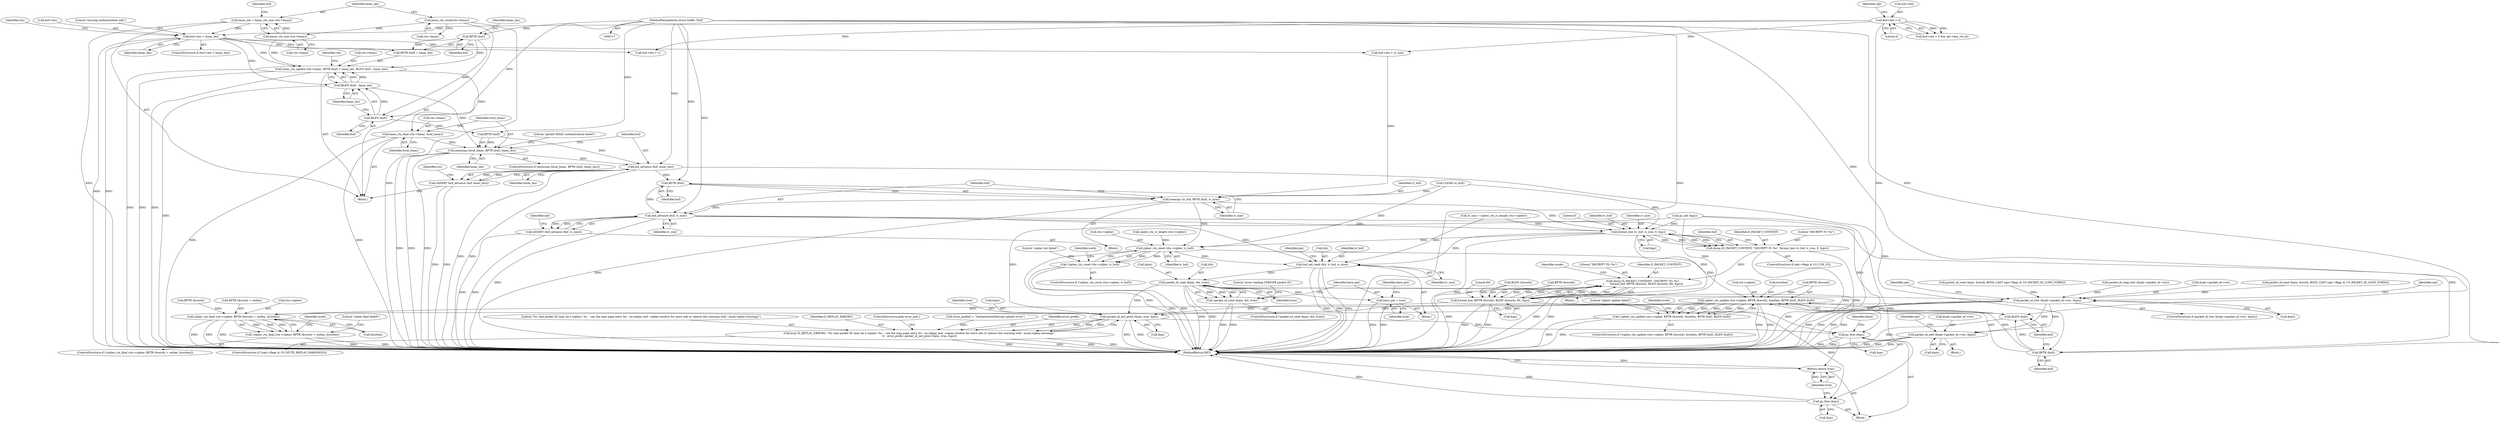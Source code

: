 digraph "1_openvpn_11d21349a4e7e38a025849479b36ace7c2eec2ee@API" {
"1000193" [label="(Call,hmac_ctx_final (ctx->hmac, local_hmac))"];
"1000181" [label="(Call,hmac_ctx_update (ctx->hmac, BPTR (buf) + hmac_len, BLEN (buf) - hmac_len))"];
"1000169" [label="(Call,hmac_ctx_size (ctx->hmac))"];
"1000163" [label="(Call,hmac_ctx_reset(ctx->hmac))"];
"1000186" [label="(Call,BPTR (buf))"];
"1000118" [label="(MethodParameterIn,struct buffer *buf)"];
"1000174" [label="(Call,buf->len < hmac_len)"];
"1000133" [label="(Call,buf->len > 0)"];
"1000167" [label="(Call,hmac_len = hmac_ctx_size (ctx->hmac))"];
"1000189" [label="(Call,BLEN (buf) - hmac_len)"];
"1000190" [label="(Call,BLEN (buf))"];
"1000199" [label="(Call,memcmp (local_hmac, BPTR (buf), hmac_len))"];
"1000207" [label="(Call,buf_advance (buf, hmac_len))"];
"1000206" [label="(Call,ASSERT (buf_advance (buf, hmac_len)))"];
"1000257" [label="(Call,BPTR (buf))"];
"1000255" [label="(Call,memcpy (iv_buf, BPTR (buf), iv_size))"];
"1000261" [label="(Call,buf_advance (buf, iv_size))"];
"1000260" [label="(Call,ASSERT (buf_advance (buf, iv_size)))"];
"1000273" [label="(Call,format_hex (iv_buf, iv_size, 0, &gc))"];
"1000270" [label="(Call,dmsg (D_PACKET_CONTENT, \"DECRYPT IV: %s\", format_hex (iv_buf, iv_size, 0, &gc)))"];
"1000348" [label="(Call,dmsg (D_PACKET_CONTENT, \"DECRYPT TO: %s\",\n\t       format_hex (BPTR (&work), BLEN (&work), 80, &gc)))"];
"1000289" [label="(Call,cipher_ctx_reset (ctx->cipher, iv_buf))"];
"1000288" [label="(Call,!cipher_ctx_reset (ctx->cipher, iv_buf))"];
"1000308" [label="(Call,cipher_ctx_update (ctx->cipher, BPTR (&work), &outlen, BPTR (buf), BLEN (buf)))"];
"1000307" [label="(Call,!cipher_ctx_update (ctx->cipher, BPTR (&work), &outlen, BPTR (buf), BLEN (buf)))"];
"1000330" [label="(Call,cipher_ctx_final (ctx->cipher, BPTR (&work) + outlen, &outlen))"];
"1000329" [label="(Call,!cipher_ctx_final (ctx->cipher, BPTR (&work) + outlen, &outlen))"];
"1000411" [label="(Call,buf_set_read (&b, iv_buf, iv_size))"];
"1000418" [label="(Call,packet_id_read (&pin, &b, true))"];
"1000417" [label="(Call,!packet_id_read (&pin, &b, true))"];
"1000426" [label="(Call,have_pin = true)"];
"1000479" [label="(Call,packet_id_test (&opt->packet_id->rec, &pin))"];
"1000489" [label="(Call,packet_id_add (&opt->packet_id->rec, &pin))"];
"1000528" [label="(Call,packet_id_net_print (&pin, true, &gc))"];
"1000524" [label="(Call,msg (D_REPLAY_ERRORS, \"%s: bad packet ID (may be a replay): %s -- see the man page entry for --no-replay and --replay-window for more info or silence this warning with --mute-replay-warnings\",\n\t\t   error_prefix, packet_id_net_print (&pin, true, &gc)))"];
"1000551" [label="(Call,gc_free (&gc))"];
"1000542" [label="(Return,return true;)"];
"1000351" [label="(Call,format_hex (BPTR (&work), BLEN (&work), 80, &gc))"];
"1000539" [label="(Call,gc_free (&gc))"];
"1000317" [label="(Call,BPTR (buf))"];
"1000319" [label="(Call,BLEN (buf))"];
"1000133" [label="(Call,buf->len > 0)"];
"1000124" [label="(Call,error_prefix[] = \"Authenticate/Decrypt packet error\")"];
"1000275" [label="(Identifier,iv_size)"];
"1000359" [label="(Call,&gc)"];
"1000137" [label="(Literal,0)"];
"1000527" [label="(Identifier,error_prefix)"];
"1000277" [label="(Call,&gc)"];
"1000420" [label="(Identifier,pin)"];
"1000134" [label="(Call,buf->len)"];
"1000118" [label="(MethodParameterIn,struct buffer *buf)"];
"1000416" [label="(ControlStructure,if (!packet_id_read (&pin, &b, true)))"];
"1000203" [label="(Identifier,hmac_len)"];
"1000264" [label="(ControlStructure,if (opt->flags & CO_USE_IV))"];
"1000399" [label="(Block,)"];
"1000552" [label="(Call,&gc)"];
"1000257" [label="(Call,BPTR (buf))"];
"1000335" [label="(Call,BPTR (&work))"];
"1000187" [label="(Identifier,buf)"];
"1000417" [label="(Call,!packet_id_read (&pin, &b, true))"];
"1000272" [label="(Literal,\"DECRYPT IV: %s\")"];
"1000183" [label="(Identifier,ctx)"];
"1000364" [label="(Identifier,mode)"];
"1000201" [label="(Call,BPTR (buf))"];
"1000428" [label="(Identifier,true)"];
"1000139" [label="(Identifier,opt)"];
"1000260" [label="(Call,ASSERT (buf_advance (buf, iv_size)))"];
"1000175" [label="(Call,buf->len)"];
"1000180" [label="(Literal,\"missing authentication info\")"];
"1000312" [label="(Call,BPTR (&work))"];
"1000132" [label="(Call,buf->len > 0 && opt->key_ctx_bi)"];
"1000325" [label="(Identifier,work)"];
"1000225" [label="(Call,cipher_ctx_iv_length (ctx->cipher))"];
"1000308" [label="(Call,cipher_ctx_update (ctx->cipher, BPTR (&work), &outlen, BPTR (buf), BLEN (buf)))"];
"1000188" [label="(Identifier,hmac_len)"];
"1000355" [label="(Call,BLEN (&work))"];
"1000426" [label="(Call,have_pin = true)"];
"1000246" [label="(Block,)"];
"1000322" [label="(Literal,\"cipher update failed\")"];
"1000181" [label="(Call,hmac_ctx_update (ctx->hmac, BPTR (buf) + hmac_len, BLEN (buf) - hmac_len))"];
"1000486" [label="(Call,&pin)"];
"1000270" [label="(Call,dmsg (D_PACKET_CONTENT, \"DECRYPT IV: %s\", format_hex (iv_buf, iv_size, 0, &gc)))"];
"1000339" [label="(Call,&outlen)"];
"1000185" [label="(Call,BPTR (buf) + hmac_len)"];
"1000199" [label="(Call,memcmp (local_hmac, BPTR (buf), hmac_len))"];
"1000423" [label="(Identifier,true)"];
"1000209" [label="(Identifier,hmac_len)"];
"1000173" [label="(ControlStructure,if (buf->len < hmac_len))"];
"1000258" [label="(Identifier,buf)"];
"1000330" [label="(Call,cipher_ctx_final (ctx->cipher, BPTR (&work) + outlen, &outlen))"];
"1000526" [label="(Literal,\"%s: bad packet ID (may be a replay): %s -- see the man page entry for --no-replay and --replay-window for more info or silence this warning with --mute-replay-warnings\")"];
"1000496" [label="(Call,&pin)"];
"1000194" [label="(Call,ctx->hmac)"];
"1000517" [label="(ControlStructure,if (!(opt->flags & CO_MUTE_REPLAY_WARNINGS)))"];
"1000329" [label="(Call,!cipher_ctx_final (ctx->cipher, BPTR (&work) + outlen, &outlen))"];
"1000168" [label="(Identifier,hmac_len)"];
"1000524" [label="(Call,msg (D_REPLAY_ERRORS, \"%s: bad packet ID (may be a replay): %s -- see the man page entry for --no-replay and --replay-window for more info or silence this warning with --mute-replay-warnings\",\n\t\t   error_prefix, packet_id_net_print (&pin, true, &gc)))"];
"1000542" [label="(Return,return true;)"];
"1000480" [label="(Call,&opt->packet_id->rec)"];
"1000212" [label="(Identifier,ctx)"];
"1000191" [label="(Identifier,buf)"];
"1000261" [label="(Call,buf_advance (buf, iv_size))"];
"1000198" [label="(ControlStructure,if (memcmp (local_hmac, BPTR (buf), hmac_len)))"];
"1000418" [label="(Call,packet_id_read (&pin, &b, true))"];
"1000415" [label="(Identifier,iv_size)"];
"1000419" [label="(Call,&pin)"];
"1000345" [label="(Identifier,work)"];
"1000259" [label="(Identifier,iv_size)"];
"1000189" [label="(Call,BLEN (buf) - hmac_len)"];
"1000555" [label="(Identifier,false)"];
"1000306" [label="(ControlStructure,if (!cipher_ctx_update (ctx->cipher, BPTR (&work), &outlen, BPTR (buf), BLEN (buf))))"];
"1000446" [label="(Call,packet_id_read (&pin, &work, BOOL_CAST (opt->flags & CO_PACKET_ID_LONG_FORM)))"];
"1000352" [label="(Call,BPTR (&work))"];
"1000282" [label="(Identifier,buf)"];
"1000350" [label="(Literal,\"DECRYPT TO: %s\")"];
"1000287" [label="(ControlStructure,if (!cipher_ctx_reset (ctx->cipher, iv_buf)))"];
"1000300" [label="(Identifier,work)"];
"1000412" [label="(Call,&b)"];
"1000543" [label="(Identifier,true)"];
"1000334" [label="(Call,BPTR (&work) + outlen)"];
"1000427" [label="(Identifier,have_pin)"];
"1000540" [label="(Call,&gc)"];
"1000169" [label="(Call,hmac_ctx_size (ctx->hmac))"];
"1000263" [label="(Identifier,iv_size)"];
"1000493" [label="(Identifier,opt)"];
"1000190" [label="(Call,BLEN (buf))"];
"1000267" [label="(Identifier,opt)"];
"1000532" [label="(Call,&gc)"];
"1000488" [label="(Block,)"];
"1000200" [label="(Identifier,local_hmac)"];
"1000186" [label="(Call,BPTR (buf))"];
"1000411" [label="(Call,buf_set_read (&b, iv_buf, iv_size))"];
"1000309" [label="(Call,ctx->cipher)"];
"1000525" [label="(Identifier,D_REPLAY_ERRORS)"];
"1000195" [label="(Identifier,ctx)"];
"1000342" [label="(Literal,\"cipher final failed\")"];
"1000534" [label="(ControlStructure,goto error_exit;)"];
"1000521" [label="(Identifier,opt)"];
"1000315" [label="(Call,&outlen)"];
"1000489" [label="(Call,packet_id_add (&opt->packet_id->rec, &pin))"];
"1000531" [label="(Identifier,true)"];
"1000197" [label="(Identifier,local_hmac)"];
"1000248" [label="(Call,buf->len < iv_size)"];
"1000374" [label="(Call,packet_id_read (&pin, &work, BOOL_CAST (opt->flags & CO_PACKET_ID_LONG_FORM)))"];
"1000318" [label="(Identifier,buf)"];
"1000176" [label="(Identifier,buf)"];
"1000478" [label="(ControlStructure,if (packet_id_test (&opt->packet_id->rec, &pin)))"];
"1000170" [label="(Call,ctx->hmac)"];
"1000351" [label="(Call,format_hex (BPTR (&work), BLEN (&work), 80, &gc))"];
"1000290" [label="(Call,ctx->cipher)"];
"1000490" [label="(Call,&opt->packet_id->rec)"];
"1000271" [label="(Identifier,D_PACKET_CONTENT)"];
"1000163" [label="(Call,hmac_ctx_reset(ctx->hmac))"];
"1000238" [label="(Call,CLEAR (iv_buf))"];
"1000349" [label="(Identifier,D_PACKET_CONTENT)"];
"1000479" [label="(Call,packet_id_test (&opt->packet_id->rec, &pin))"];
"1000293" [label="(Identifier,iv_buf)"];
"1000223" [label="(Call,iv_size = cipher_ctx_iv_length (ctx->cipher))"];
"1000539" [label="(Call,gc_free (&gc))"];
"1000122" [label="(Block,)"];
"1000193" [label="(Call,hmac_ctx_final (ctx->hmac, local_hmac))"];
"1000471" [label="(Call,packet_id_reap_test (&opt->packet_id->rec))"];
"1000207" [label="(Call,buf_advance (buf, hmac_len))"];
"1000276" [label="(Literal,0)"];
"1000262" [label="(Identifier,buf)"];
"1000414" [label="(Identifier,iv_buf)"];
"1000320" [label="(Identifier,buf)"];
"1000255" [label="(Call,memcpy (iv_buf, BPTR (buf), iv_size))"];
"1000288" [label="(Call,!cipher_ctx_reset (ctx->cipher, iv_buf))"];
"1000529" [label="(Call,&pin)"];
"1000192" [label="(Identifier,hmac_len)"];
"1000289" [label="(Call,cipher_ctx_reset (ctx->cipher, iv_buf))"];
"1000280" [label="(Call,buf->len < 1)"];
"1000128" [label="(Call,gc_init (&gc))"];
"1000348" [label="(Call,dmsg (D_PACKET_CONTENT, \"DECRYPT TO: %s\",\n\t       format_hex (BPTR (&work), BLEN (&work), 80, &gc)))"];
"1000469" [label="(Identifier,have_pin)"];
"1000295" [label="(Literal,\"cipher init failed\")"];
"1000182" [label="(Call,ctx->hmac)"];
"1000174" [label="(Call,buf->len < hmac_len)"];
"1000164" [label="(Call,ctx->hmac)"];
"1000256" [label="(Identifier,iv_buf)"];
"1000214" [label="(Block,)"];
"1000178" [label="(Identifier,hmac_len)"];
"1000205" [label="(Literal,\"packet HMAC authentication failed\")"];
"1000501" [label="(Identifier,opt)"];
"1000328" [label="(ControlStructure,if (!cipher_ctx_final (ctx->cipher, BPTR (&work) + outlen, &outlen)))"];
"1000273" [label="(Call,format_hex (iv_buf, iv_size, 0, &gc))"];
"1000528" [label="(Call,packet_id_net_print (&pin, true, &gc))"];
"1000358" [label="(Literal,80)"];
"1000425" [label="(Literal,\"error reading CFB/OFB packet-id\")"];
"1000206" [label="(Call,ASSERT (buf_advance (buf, hmac_len)))"];
"1000319" [label="(Call,BLEN (buf))"];
"1000331" [label="(Call,ctx->cipher)"];
"1000551" [label="(Call,gc_free (&gc))"];
"1000556" [label="(MethodReturn,RET)"];
"1000421" [label="(Call,&b)"];
"1000317" [label="(Call,BPTR (buf))"];
"1000208" [label="(Identifier,buf)"];
"1000160" [label="(Block,)"];
"1000307" [label="(Call,!cipher_ctx_update (ctx->cipher, BPTR (&work), &outlen, BPTR (buf), BLEN (buf)))"];
"1000167" [label="(Call,hmac_len = hmac_ctx_size (ctx->hmac))"];
"1000274" [label="(Identifier,iv_buf)"];
"1000193" -> "1000160"  [label="AST: "];
"1000193" -> "1000197"  [label="CFG: "];
"1000194" -> "1000193"  [label="AST: "];
"1000197" -> "1000193"  [label="AST: "];
"1000200" -> "1000193"  [label="CFG: "];
"1000193" -> "1000556"  [label="DDG: "];
"1000193" -> "1000556"  [label="DDG: "];
"1000181" -> "1000193"  [label="DDG: "];
"1000193" -> "1000199"  [label="DDG: "];
"1000181" -> "1000160"  [label="AST: "];
"1000181" -> "1000189"  [label="CFG: "];
"1000182" -> "1000181"  [label="AST: "];
"1000185" -> "1000181"  [label="AST: "];
"1000189" -> "1000181"  [label="AST: "];
"1000195" -> "1000181"  [label="CFG: "];
"1000181" -> "1000556"  [label="DDG: "];
"1000181" -> "1000556"  [label="DDG: "];
"1000181" -> "1000556"  [label="DDG: "];
"1000169" -> "1000181"  [label="DDG: "];
"1000186" -> "1000181"  [label="DDG: "];
"1000174" -> "1000181"  [label="DDG: "];
"1000189" -> "1000181"  [label="DDG: "];
"1000189" -> "1000181"  [label="DDG: "];
"1000169" -> "1000167"  [label="AST: "];
"1000169" -> "1000170"  [label="CFG: "];
"1000170" -> "1000169"  [label="AST: "];
"1000167" -> "1000169"  [label="CFG: "];
"1000169" -> "1000167"  [label="DDG: "];
"1000163" -> "1000169"  [label="DDG: "];
"1000163" -> "1000160"  [label="AST: "];
"1000163" -> "1000164"  [label="CFG: "];
"1000164" -> "1000163"  [label="AST: "];
"1000168" -> "1000163"  [label="CFG: "];
"1000163" -> "1000556"  [label="DDG: "];
"1000186" -> "1000185"  [label="AST: "];
"1000186" -> "1000187"  [label="CFG: "];
"1000187" -> "1000186"  [label="AST: "];
"1000188" -> "1000186"  [label="CFG: "];
"1000186" -> "1000185"  [label="DDG: "];
"1000118" -> "1000186"  [label="DDG: "];
"1000186" -> "1000190"  [label="DDG: "];
"1000118" -> "1000117"  [label="AST: "];
"1000118" -> "1000556"  [label="DDG: "];
"1000118" -> "1000190"  [label="DDG: "];
"1000118" -> "1000201"  [label="DDG: "];
"1000118" -> "1000207"  [label="DDG: "];
"1000118" -> "1000257"  [label="DDG: "];
"1000118" -> "1000261"  [label="DDG: "];
"1000118" -> "1000317"  [label="DDG: "];
"1000118" -> "1000319"  [label="DDG: "];
"1000174" -> "1000173"  [label="AST: "];
"1000174" -> "1000178"  [label="CFG: "];
"1000175" -> "1000174"  [label="AST: "];
"1000178" -> "1000174"  [label="AST: "];
"1000180" -> "1000174"  [label="CFG: "];
"1000183" -> "1000174"  [label="CFG: "];
"1000174" -> "1000556"  [label="DDG: "];
"1000174" -> "1000556"  [label="DDG: "];
"1000133" -> "1000174"  [label="DDG: "];
"1000167" -> "1000174"  [label="DDG: "];
"1000174" -> "1000185"  [label="DDG: "];
"1000174" -> "1000189"  [label="DDG: "];
"1000174" -> "1000248"  [label="DDG: "];
"1000174" -> "1000280"  [label="DDG: "];
"1000133" -> "1000132"  [label="AST: "];
"1000133" -> "1000137"  [label="CFG: "];
"1000134" -> "1000133"  [label="AST: "];
"1000137" -> "1000133"  [label="AST: "];
"1000139" -> "1000133"  [label="CFG: "];
"1000132" -> "1000133"  [label="CFG: "];
"1000133" -> "1000556"  [label="DDG: "];
"1000133" -> "1000132"  [label="DDG: "];
"1000133" -> "1000132"  [label="DDG: "];
"1000133" -> "1000248"  [label="DDG: "];
"1000133" -> "1000280"  [label="DDG: "];
"1000167" -> "1000160"  [label="AST: "];
"1000168" -> "1000167"  [label="AST: "];
"1000176" -> "1000167"  [label="CFG: "];
"1000167" -> "1000556"  [label="DDG: "];
"1000189" -> "1000192"  [label="CFG: "];
"1000190" -> "1000189"  [label="AST: "];
"1000192" -> "1000189"  [label="AST: "];
"1000189" -> "1000556"  [label="DDG: "];
"1000190" -> "1000189"  [label="DDG: "];
"1000189" -> "1000199"  [label="DDG: "];
"1000190" -> "1000191"  [label="CFG: "];
"1000191" -> "1000190"  [label="AST: "];
"1000192" -> "1000190"  [label="CFG: "];
"1000190" -> "1000201"  [label="DDG: "];
"1000199" -> "1000198"  [label="AST: "];
"1000199" -> "1000203"  [label="CFG: "];
"1000200" -> "1000199"  [label="AST: "];
"1000201" -> "1000199"  [label="AST: "];
"1000203" -> "1000199"  [label="AST: "];
"1000205" -> "1000199"  [label="CFG: "];
"1000208" -> "1000199"  [label="CFG: "];
"1000199" -> "1000556"  [label="DDG: "];
"1000199" -> "1000556"  [label="DDG: "];
"1000199" -> "1000556"  [label="DDG: "];
"1000201" -> "1000199"  [label="DDG: "];
"1000199" -> "1000207"  [label="DDG: "];
"1000207" -> "1000206"  [label="AST: "];
"1000207" -> "1000209"  [label="CFG: "];
"1000208" -> "1000207"  [label="AST: "];
"1000209" -> "1000207"  [label="AST: "];
"1000206" -> "1000207"  [label="CFG: "];
"1000207" -> "1000556"  [label="DDG: "];
"1000207" -> "1000556"  [label="DDG: "];
"1000207" -> "1000206"  [label="DDG: "];
"1000207" -> "1000206"  [label="DDG: "];
"1000201" -> "1000207"  [label="DDG: "];
"1000207" -> "1000257"  [label="DDG: "];
"1000207" -> "1000317"  [label="DDG: "];
"1000206" -> "1000160"  [label="AST: "];
"1000212" -> "1000206"  [label="CFG: "];
"1000206" -> "1000556"  [label="DDG: "];
"1000206" -> "1000556"  [label="DDG: "];
"1000257" -> "1000255"  [label="AST: "];
"1000257" -> "1000258"  [label="CFG: "];
"1000258" -> "1000257"  [label="AST: "];
"1000259" -> "1000257"  [label="CFG: "];
"1000257" -> "1000255"  [label="DDG: "];
"1000257" -> "1000261"  [label="DDG: "];
"1000255" -> "1000246"  [label="AST: "];
"1000255" -> "1000259"  [label="CFG: "];
"1000256" -> "1000255"  [label="AST: "];
"1000259" -> "1000255"  [label="AST: "];
"1000262" -> "1000255"  [label="CFG: "];
"1000255" -> "1000556"  [label="DDG: "];
"1000238" -> "1000255"  [label="DDG: "];
"1000248" -> "1000255"  [label="DDG: "];
"1000255" -> "1000261"  [label="DDG: "];
"1000255" -> "1000273"  [label="DDG: "];
"1000255" -> "1000289"  [label="DDG: "];
"1000261" -> "1000260"  [label="AST: "];
"1000261" -> "1000263"  [label="CFG: "];
"1000262" -> "1000261"  [label="AST: "];
"1000263" -> "1000261"  [label="AST: "];
"1000260" -> "1000261"  [label="CFG: "];
"1000261" -> "1000556"  [label="DDG: "];
"1000261" -> "1000260"  [label="DDG: "];
"1000261" -> "1000260"  [label="DDG: "];
"1000261" -> "1000273"  [label="DDG: "];
"1000261" -> "1000317"  [label="DDG: "];
"1000261" -> "1000411"  [label="DDG: "];
"1000260" -> "1000246"  [label="AST: "];
"1000267" -> "1000260"  [label="CFG: "];
"1000260" -> "1000556"  [label="DDG: "];
"1000260" -> "1000556"  [label="DDG: "];
"1000273" -> "1000270"  [label="AST: "];
"1000273" -> "1000277"  [label="CFG: "];
"1000274" -> "1000273"  [label="AST: "];
"1000275" -> "1000273"  [label="AST: "];
"1000276" -> "1000273"  [label="AST: "];
"1000277" -> "1000273"  [label="AST: "];
"1000270" -> "1000273"  [label="CFG: "];
"1000273" -> "1000556"  [label="DDG: "];
"1000273" -> "1000270"  [label="DDG: "];
"1000273" -> "1000270"  [label="DDG: "];
"1000273" -> "1000270"  [label="DDG: "];
"1000273" -> "1000270"  [label="DDG: "];
"1000238" -> "1000273"  [label="DDG: "];
"1000223" -> "1000273"  [label="DDG: "];
"1000128" -> "1000273"  [label="DDG: "];
"1000273" -> "1000289"  [label="DDG: "];
"1000273" -> "1000351"  [label="DDG: "];
"1000273" -> "1000411"  [label="DDG: "];
"1000270" -> "1000264"  [label="AST: "];
"1000271" -> "1000270"  [label="AST: "];
"1000272" -> "1000270"  [label="AST: "];
"1000282" -> "1000270"  [label="CFG: "];
"1000270" -> "1000556"  [label="DDG: "];
"1000270" -> "1000556"  [label="DDG: "];
"1000270" -> "1000348"  [label="DDG: "];
"1000348" -> "1000214"  [label="AST: "];
"1000348" -> "1000351"  [label="CFG: "];
"1000349" -> "1000348"  [label="AST: "];
"1000350" -> "1000348"  [label="AST: "];
"1000351" -> "1000348"  [label="AST: "];
"1000364" -> "1000348"  [label="CFG: "];
"1000348" -> "1000556"  [label="DDG: "];
"1000348" -> "1000556"  [label="DDG: "];
"1000348" -> "1000556"  [label="DDG: "];
"1000351" -> "1000348"  [label="DDG: "];
"1000351" -> "1000348"  [label="DDG: "];
"1000351" -> "1000348"  [label="DDG: "];
"1000351" -> "1000348"  [label="DDG: "];
"1000289" -> "1000288"  [label="AST: "];
"1000289" -> "1000293"  [label="CFG: "];
"1000290" -> "1000289"  [label="AST: "];
"1000293" -> "1000289"  [label="AST: "];
"1000288" -> "1000289"  [label="CFG: "];
"1000289" -> "1000556"  [label="DDG: "];
"1000289" -> "1000288"  [label="DDG: "];
"1000289" -> "1000288"  [label="DDG: "];
"1000225" -> "1000289"  [label="DDG: "];
"1000238" -> "1000289"  [label="DDG: "];
"1000289" -> "1000308"  [label="DDG: "];
"1000289" -> "1000411"  [label="DDG: "];
"1000288" -> "1000287"  [label="AST: "];
"1000295" -> "1000288"  [label="CFG: "];
"1000300" -> "1000288"  [label="CFG: "];
"1000288" -> "1000556"  [label="DDG: "];
"1000288" -> "1000556"  [label="DDG: "];
"1000308" -> "1000307"  [label="AST: "];
"1000308" -> "1000319"  [label="CFG: "];
"1000309" -> "1000308"  [label="AST: "];
"1000312" -> "1000308"  [label="AST: "];
"1000315" -> "1000308"  [label="AST: "];
"1000317" -> "1000308"  [label="AST: "];
"1000319" -> "1000308"  [label="AST: "];
"1000307" -> "1000308"  [label="CFG: "];
"1000308" -> "1000556"  [label="DDG: "];
"1000308" -> "1000556"  [label="DDG: "];
"1000308" -> "1000307"  [label="DDG: "];
"1000308" -> "1000307"  [label="DDG: "];
"1000308" -> "1000307"  [label="DDG: "];
"1000308" -> "1000307"  [label="DDG: "];
"1000308" -> "1000307"  [label="DDG: "];
"1000312" -> "1000308"  [label="DDG: "];
"1000317" -> "1000308"  [label="DDG: "];
"1000319" -> "1000308"  [label="DDG: "];
"1000308" -> "1000330"  [label="DDG: "];
"1000308" -> "1000330"  [label="DDG: "];
"1000307" -> "1000306"  [label="AST: "];
"1000322" -> "1000307"  [label="CFG: "];
"1000325" -> "1000307"  [label="CFG: "];
"1000307" -> "1000556"  [label="DDG: "];
"1000307" -> "1000556"  [label="DDG: "];
"1000330" -> "1000329"  [label="AST: "];
"1000330" -> "1000339"  [label="CFG: "];
"1000331" -> "1000330"  [label="AST: "];
"1000334" -> "1000330"  [label="AST: "];
"1000339" -> "1000330"  [label="AST: "];
"1000329" -> "1000330"  [label="CFG: "];
"1000330" -> "1000556"  [label="DDG: "];
"1000330" -> "1000556"  [label="DDG: "];
"1000330" -> "1000556"  [label="DDG: "];
"1000330" -> "1000329"  [label="DDG: "];
"1000330" -> "1000329"  [label="DDG: "];
"1000330" -> "1000329"  [label="DDG: "];
"1000335" -> "1000330"  [label="DDG: "];
"1000329" -> "1000328"  [label="AST: "];
"1000342" -> "1000329"  [label="CFG: "];
"1000345" -> "1000329"  [label="CFG: "];
"1000329" -> "1000556"  [label="DDG: "];
"1000329" -> "1000556"  [label="DDG: "];
"1000411" -> "1000399"  [label="AST: "];
"1000411" -> "1000415"  [label="CFG: "];
"1000412" -> "1000411"  [label="AST: "];
"1000414" -> "1000411"  [label="AST: "];
"1000415" -> "1000411"  [label="AST: "];
"1000420" -> "1000411"  [label="CFG: "];
"1000411" -> "1000556"  [label="DDG: "];
"1000411" -> "1000556"  [label="DDG: "];
"1000411" -> "1000556"  [label="DDG: "];
"1000223" -> "1000411"  [label="DDG: "];
"1000411" -> "1000418"  [label="DDG: "];
"1000418" -> "1000417"  [label="AST: "];
"1000418" -> "1000423"  [label="CFG: "];
"1000419" -> "1000418"  [label="AST: "];
"1000421" -> "1000418"  [label="AST: "];
"1000423" -> "1000418"  [label="AST: "];
"1000417" -> "1000418"  [label="CFG: "];
"1000418" -> "1000556"  [label="DDG: "];
"1000418" -> "1000556"  [label="DDG: "];
"1000418" -> "1000417"  [label="DDG: "];
"1000418" -> "1000417"  [label="DDG: "];
"1000418" -> "1000417"  [label="DDG: "];
"1000418" -> "1000426"  [label="DDG: "];
"1000418" -> "1000479"  [label="DDG: "];
"1000418" -> "1000528"  [label="DDG: "];
"1000418" -> "1000542"  [label="DDG: "];
"1000417" -> "1000416"  [label="AST: "];
"1000425" -> "1000417"  [label="CFG: "];
"1000427" -> "1000417"  [label="CFG: "];
"1000417" -> "1000556"  [label="DDG: "];
"1000417" -> "1000556"  [label="DDG: "];
"1000426" -> "1000399"  [label="AST: "];
"1000426" -> "1000428"  [label="CFG: "];
"1000427" -> "1000426"  [label="AST: "];
"1000428" -> "1000426"  [label="AST: "];
"1000469" -> "1000426"  [label="CFG: "];
"1000426" -> "1000556"  [label="DDG: "];
"1000426" -> "1000556"  [label="DDG: "];
"1000479" -> "1000478"  [label="AST: "];
"1000479" -> "1000486"  [label="CFG: "];
"1000480" -> "1000479"  [label="AST: "];
"1000486" -> "1000479"  [label="AST: "];
"1000493" -> "1000479"  [label="CFG: "];
"1000521" -> "1000479"  [label="CFG: "];
"1000479" -> "1000556"  [label="DDG: "];
"1000479" -> "1000556"  [label="DDG: "];
"1000479" -> "1000556"  [label="DDG: "];
"1000471" -> "1000479"  [label="DDG: "];
"1000374" -> "1000479"  [label="DDG: "];
"1000446" -> "1000479"  [label="DDG: "];
"1000479" -> "1000489"  [label="DDG: "];
"1000479" -> "1000489"  [label="DDG: "];
"1000479" -> "1000528"  [label="DDG: "];
"1000489" -> "1000488"  [label="AST: "];
"1000489" -> "1000496"  [label="CFG: "];
"1000490" -> "1000489"  [label="AST: "];
"1000496" -> "1000489"  [label="AST: "];
"1000501" -> "1000489"  [label="CFG: "];
"1000489" -> "1000556"  [label="DDG: "];
"1000489" -> "1000556"  [label="DDG: "];
"1000489" -> "1000556"  [label="DDG: "];
"1000528" -> "1000524"  [label="AST: "];
"1000528" -> "1000532"  [label="CFG: "];
"1000529" -> "1000528"  [label="AST: "];
"1000531" -> "1000528"  [label="AST: "];
"1000532" -> "1000528"  [label="AST: "];
"1000524" -> "1000528"  [label="CFG: "];
"1000528" -> "1000556"  [label="DDG: "];
"1000528" -> "1000556"  [label="DDG: "];
"1000528" -> "1000524"  [label="DDG: "];
"1000528" -> "1000524"  [label="DDG: "];
"1000528" -> "1000524"  [label="DDG: "];
"1000128" -> "1000528"  [label="DDG: "];
"1000351" -> "1000528"  [label="DDG: "];
"1000528" -> "1000551"  [label="DDG: "];
"1000524" -> "1000517"  [label="AST: "];
"1000525" -> "1000524"  [label="AST: "];
"1000526" -> "1000524"  [label="AST: "];
"1000527" -> "1000524"  [label="AST: "];
"1000534" -> "1000524"  [label="CFG: "];
"1000524" -> "1000556"  [label="DDG: "];
"1000524" -> "1000556"  [label="DDG: "];
"1000524" -> "1000556"  [label="DDG: "];
"1000524" -> "1000556"  [label="DDG: "];
"1000124" -> "1000524"  [label="DDG: "];
"1000551" -> "1000122"  [label="AST: "];
"1000551" -> "1000552"  [label="CFG: "];
"1000552" -> "1000551"  [label="AST: "];
"1000555" -> "1000551"  [label="CFG: "];
"1000551" -> "1000556"  [label="DDG: "];
"1000551" -> "1000556"  [label="DDG: "];
"1000128" -> "1000551"  [label="DDG: "];
"1000351" -> "1000551"  [label="DDG: "];
"1000542" -> "1000122"  [label="AST: "];
"1000542" -> "1000543"  [label="CFG: "];
"1000543" -> "1000542"  [label="AST: "];
"1000556" -> "1000542"  [label="CFG: "];
"1000542" -> "1000556"  [label="DDG: "];
"1000543" -> "1000542"  [label="DDG: "];
"1000351" -> "1000359"  [label="CFG: "];
"1000352" -> "1000351"  [label="AST: "];
"1000355" -> "1000351"  [label="AST: "];
"1000358" -> "1000351"  [label="AST: "];
"1000359" -> "1000351"  [label="AST: "];
"1000351" -> "1000556"  [label="DDG: "];
"1000351" -> "1000556"  [label="DDG: "];
"1000352" -> "1000351"  [label="DDG: "];
"1000355" -> "1000351"  [label="DDG: "];
"1000128" -> "1000351"  [label="DDG: "];
"1000351" -> "1000539"  [label="DDG: "];
"1000539" -> "1000122"  [label="AST: "];
"1000539" -> "1000540"  [label="CFG: "];
"1000540" -> "1000539"  [label="AST: "];
"1000543" -> "1000539"  [label="CFG: "];
"1000539" -> "1000556"  [label="DDG: "];
"1000539" -> "1000556"  [label="DDG: "];
"1000128" -> "1000539"  [label="DDG: "];
"1000317" -> "1000318"  [label="CFG: "];
"1000318" -> "1000317"  [label="AST: "];
"1000320" -> "1000317"  [label="CFG: "];
"1000317" -> "1000319"  [label="DDG: "];
"1000319" -> "1000320"  [label="CFG: "];
"1000320" -> "1000319"  [label="AST: "];
"1000319" -> "1000556"  [label="DDG: "];
}

